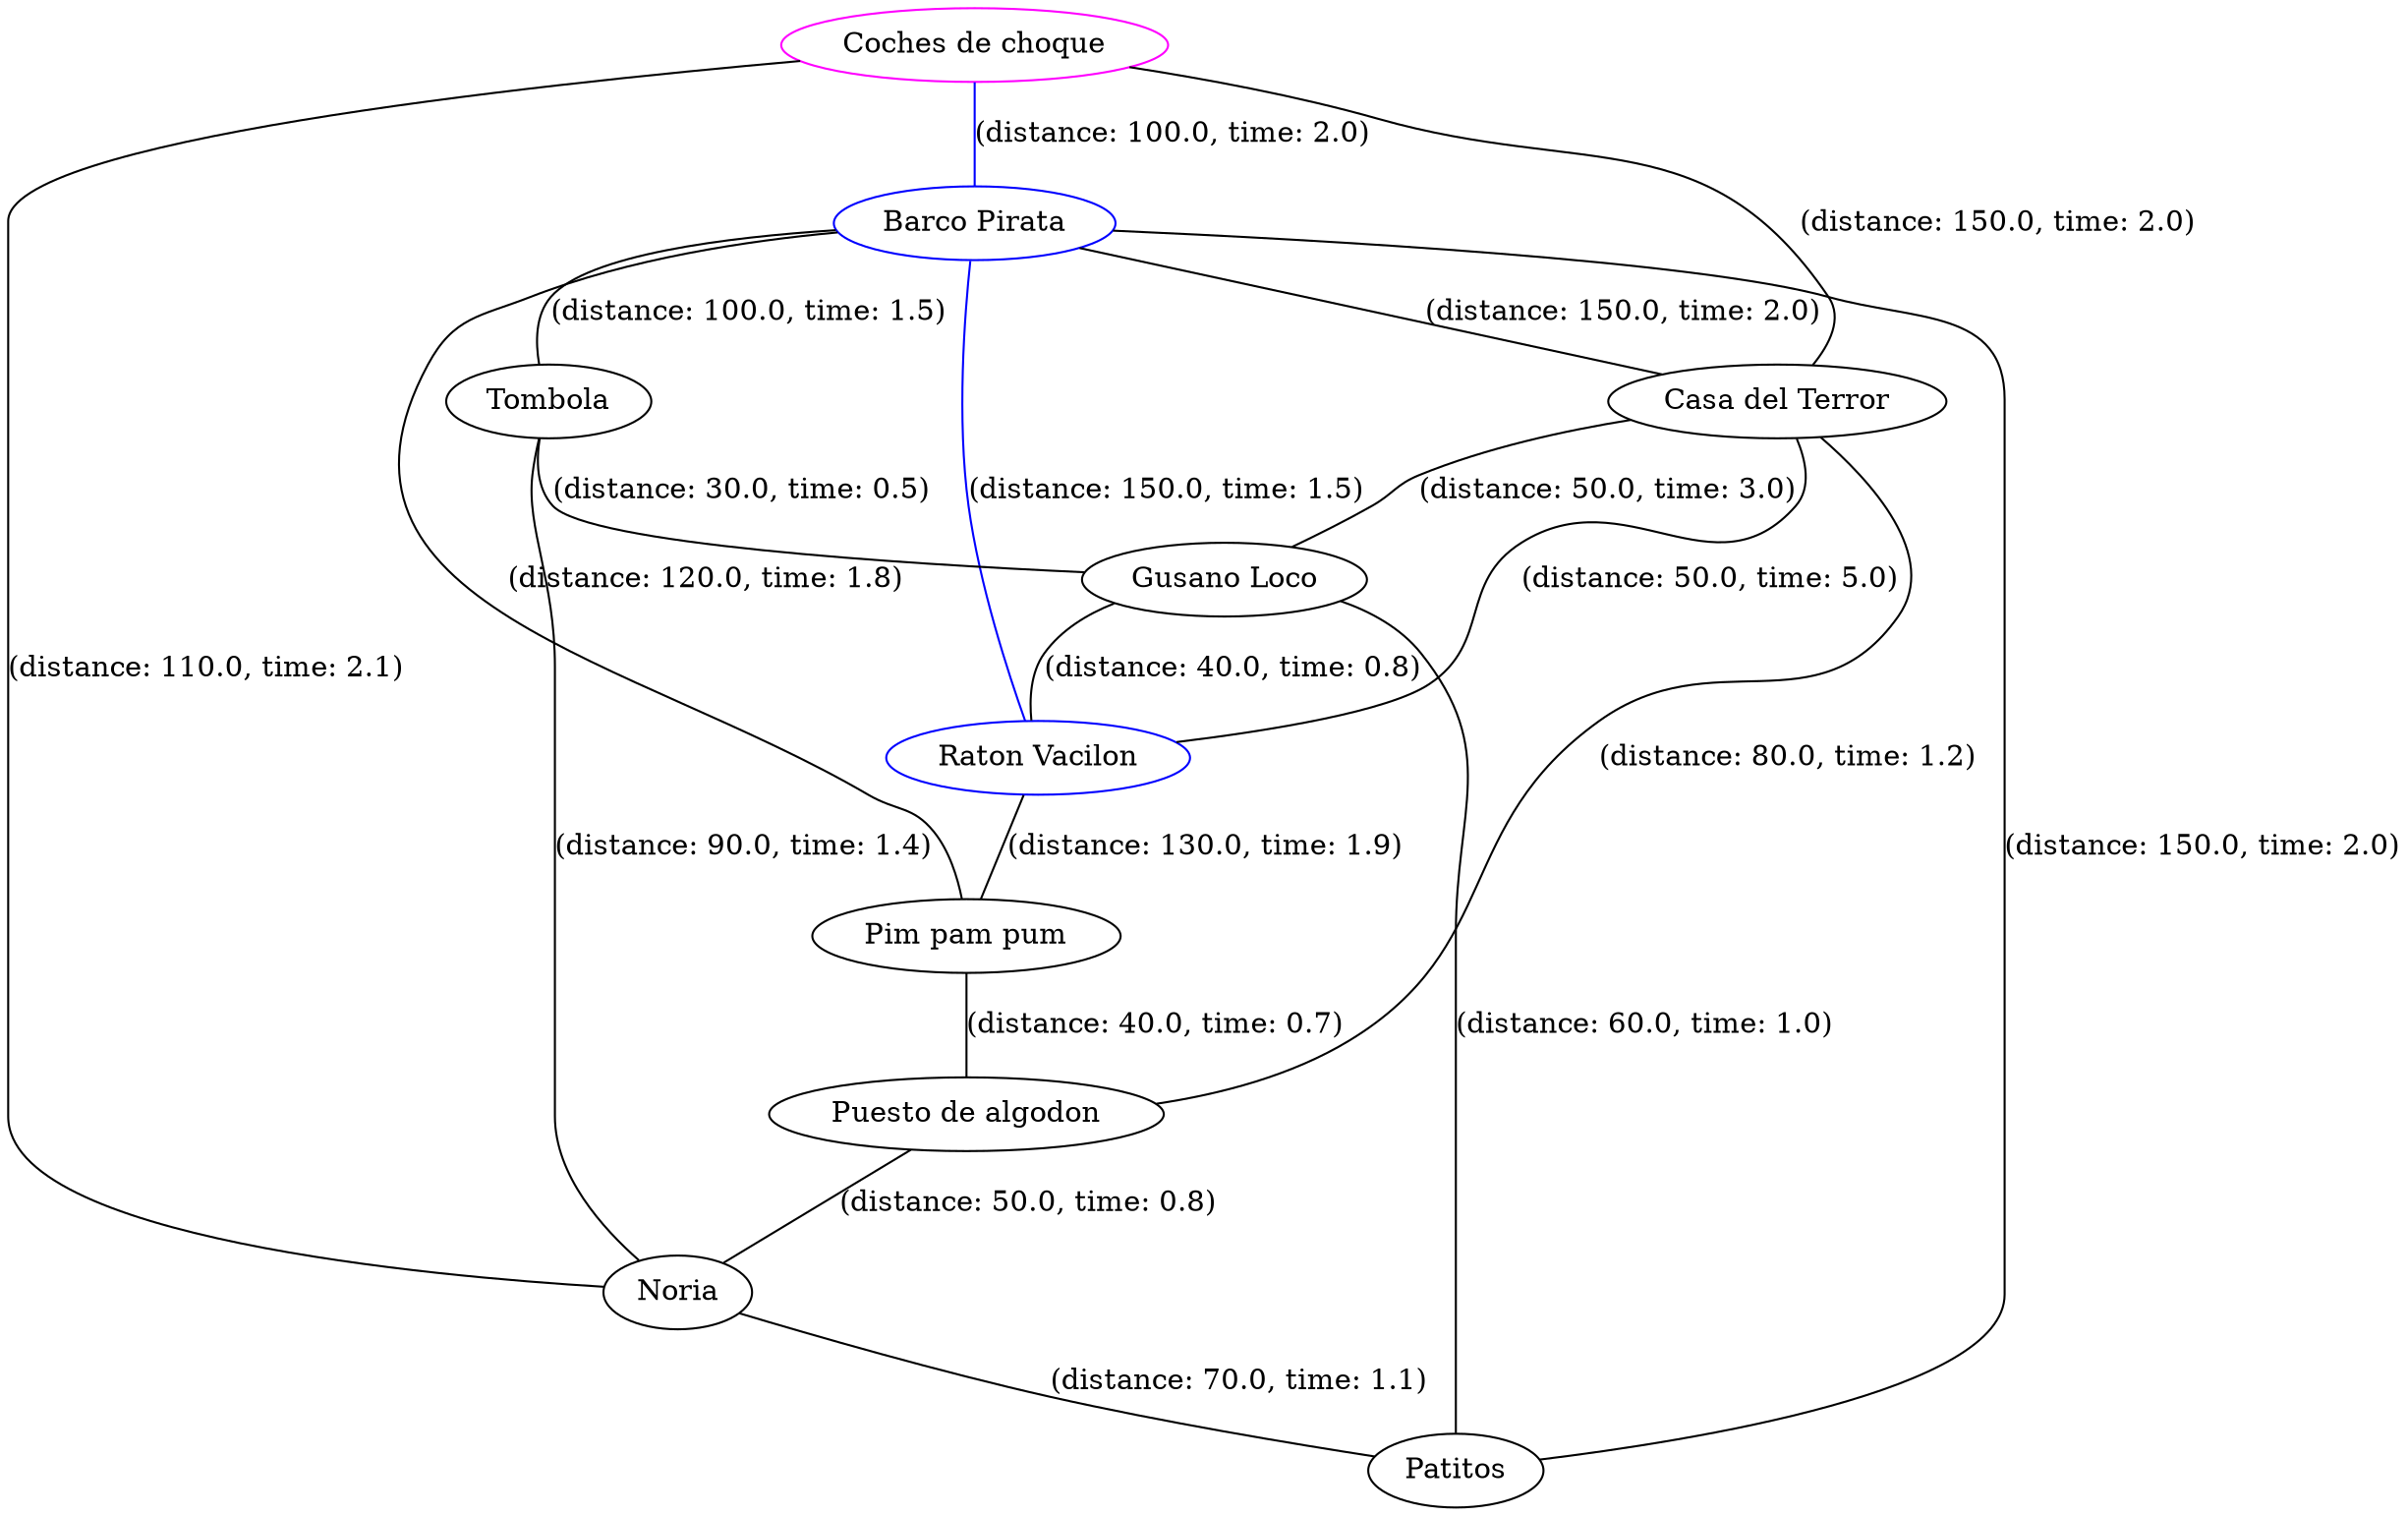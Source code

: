 strict graph G {
  1 [ color="blue" label="Barco Pirata" ];
  2 [ label="Casa del Terror" ];
  3 [ label="Tombola" ];
  4 [ label="Gusano Loco" ];
  5 [ color="blue" label="Raton Vacilon" ];
  6 [ color="magenta" label="Coches de choque" ];
  7 [ label="Pim pam pum" ];
  8 [ label="Puesto de algodon" ];
  9 [ label="Noria" ];
  10 [ label="Patitos" ];
  1 -- 2 [ label="(distance: 150.0, time: 2.0)" ];
  1 -- 3 [ label="(distance: 100.0, time: 1.5)" ];
  1 -- 5 [ color="blue" label="(distance: 150.0, time: 1.5)" ];
  2 -- 5 [ label="(distance: 50.0, time: 5.0)" ];
  3 -- 4 [ label="(distance: 30.0, time: 0.5)" ];
  4 -- 5 [ label="(distance: 40.0, time: 0.8)" ];
  6 -- 2 [ label="(distance: 150.0, time: 2.0)" ];
  6 -- 1 [ color="blue" label="(distance: 100.0, time: 2.0)" ];
  2 -- 4 [ label="(distance: 50.0, time: 3.0)" ];
  1 -- 7 [ label="(distance: 120.0, time: 1.8)" ];
  2 -- 8 [ label="(distance: 80.0, time: 1.2)" ];
  3 -- 9 [ label="(distance: 90.0, time: 1.4)" ];
  4 -- 10 [ label="(distance: 60.0, time: 1.0)" ];
  5 -- 7 [ label="(distance: 130.0, time: 1.9)" ];
  6 -- 9 [ label="(distance: 110.0, time: 2.1)" ];
  7 -- 8 [ label="(distance: 40.0, time: 0.7)" ];
  8 -- 9 [ label="(distance: 50.0, time: 0.8)" ];
  9 -- 10 [ label="(distance: 70.0, time: 1.1)" ];
  10 -- 1 [ label="(distance: 150.0, time: 2.0)" ];
}

